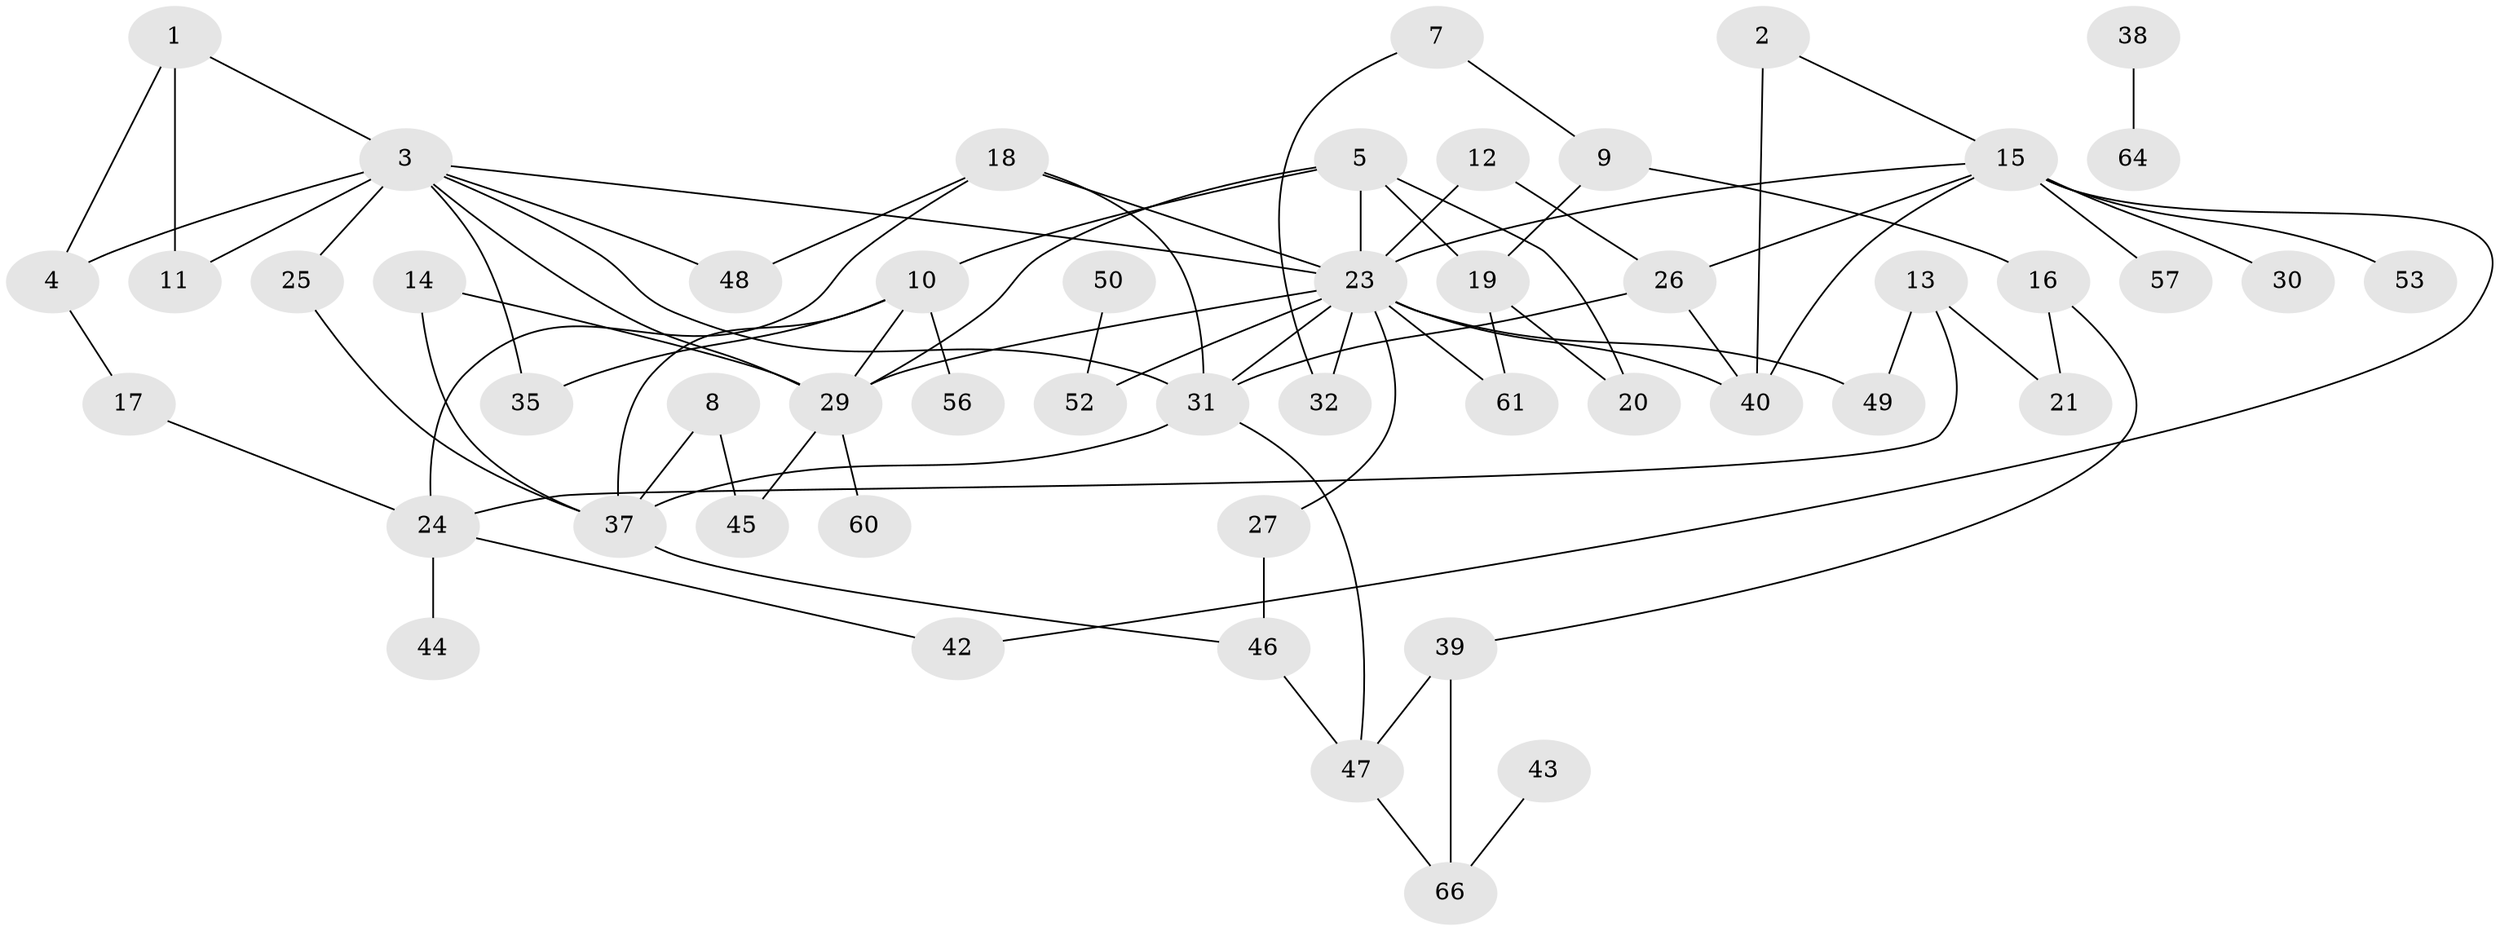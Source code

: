 // original degree distribution, {1: 0.22627737226277372, 2: 0.27007299270072993, 5: 0.0948905109489051, 3: 0.1897810218978102, 0: 0.12408759124087591, 4: 0.0948905109489051}
// Generated by graph-tools (version 1.1) at 2025/33/03/09/25 02:33:58]
// undirected, 51 vertices, 78 edges
graph export_dot {
graph [start="1"]
  node [color=gray90,style=filled];
  1;
  2;
  3;
  4;
  5;
  7;
  8;
  9;
  10;
  11;
  12;
  13;
  14;
  15;
  16;
  17;
  18;
  19;
  20;
  21;
  23;
  24;
  25;
  26;
  27;
  29;
  30;
  31;
  32;
  35;
  37;
  38;
  39;
  40;
  42;
  43;
  44;
  45;
  46;
  47;
  48;
  49;
  50;
  52;
  53;
  56;
  57;
  60;
  61;
  64;
  66;
  1 -- 3 [weight=1.0];
  1 -- 4 [weight=1.0];
  1 -- 11 [weight=1.0];
  2 -- 15 [weight=1.0];
  2 -- 40 [weight=2.0];
  3 -- 4 [weight=1.0];
  3 -- 11 [weight=1.0];
  3 -- 23 [weight=1.0];
  3 -- 25 [weight=2.0];
  3 -- 29 [weight=1.0];
  3 -- 31 [weight=1.0];
  3 -- 35 [weight=1.0];
  3 -- 48 [weight=1.0];
  4 -- 17 [weight=1.0];
  5 -- 10 [weight=1.0];
  5 -- 19 [weight=1.0];
  5 -- 20 [weight=3.0];
  5 -- 23 [weight=1.0];
  5 -- 29 [weight=2.0];
  7 -- 9 [weight=1.0];
  7 -- 32 [weight=1.0];
  8 -- 37 [weight=1.0];
  8 -- 45 [weight=1.0];
  9 -- 16 [weight=1.0];
  9 -- 19 [weight=1.0];
  10 -- 29 [weight=1.0];
  10 -- 35 [weight=1.0];
  10 -- 37 [weight=1.0];
  10 -- 56 [weight=1.0];
  12 -- 23 [weight=1.0];
  12 -- 26 [weight=1.0];
  13 -- 21 [weight=1.0];
  13 -- 24 [weight=1.0];
  13 -- 49 [weight=2.0];
  14 -- 29 [weight=1.0];
  14 -- 37 [weight=1.0];
  15 -- 23 [weight=2.0];
  15 -- 26 [weight=1.0];
  15 -- 30 [weight=2.0];
  15 -- 40 [weight=1.0];
  15 -- 42 [weight=1.0];
  15 -- 53 [weight=1.0];
  15 -- 57 [weight=1.0];
  16 -- 21 [weight=1.0];
  16 -- 39 [weight=1.0];
  17 -- 24 [weight=1.0];
  18 -- 23 [weight=1.0];
  18 -- 24 [weight=1.0];
  18 -- 31 [weight=1.0];
  18 -- 48 [weight=1.0];
  19 -- 20 [weight=1.0];
  19 -- 61 [weight=1.0];
  23 -- 27 [weight=1.0];
  23 -- 29 [weight=1.0];
  23 -- 31 [weight=1.0];
  23 -- 32 [weight=1.0];
  23 -- 40 [weight=1.0];
  23 -- 49 [weight=2.0];
  23 -- 52 [weight=1.0];
  23 -- 61 [weight=1.0];
  24 -- 42 [weight=1.0];
  24 -- 44 [weight=1.0];
  25 -- 37 [weight=1.0];
  26 -- 31 [weight=2.0];
  26 -- 40 [weight=1.0];
  27 -- 46 [weight=1.0];
  29 -- 45 [weight=1.0];
  29 -- 60 [weight=1.0];
  31 -- 37 [weight=1.0];
  31 -- 47 [weight=1.0];
  37 -- 46 [weight=1.0];
  38 -- 64 [weight=1.0];
  39 -- 47 [weight=1.0];
  39 -- 66 [weight=1.0];
  43 -- 66 [weight=1.0];
  46 -- 47 [weight=2.0];
  47 -- 66 [weight=1.0];
  50 -- 52 [weight=1.0];
}
